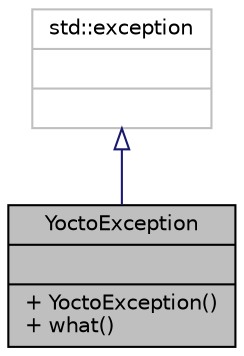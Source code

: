 digraph "YoctoException"
{
 // LATEX_PDF_SIZE
  edge [fontname="Helvetica",fontsize="10",labelfontname="Helvetica",labelfontsize="10"];
  node [fontname="Helvetica",fontsize="10",shape=record];
  Node1 [label="{YoctoException\n||+ YoctoException()\l+ what()\l}",height=0.2,width=0.4,color="black", fillcolor="grey75", style="filled", fontcolor="black",tooltip="The base class of all exceptions in Yocto."];
  Node2 -> Node1 [dir="back",color="midnightblue",fontsize="10",style="solid",arrowtail="onormal"];
  Node2 [label="{std::exception\n||}",height=0.2,width=0.4,color="grey75", fillcolor="white", style="filled",tooltip="STL class."];
}
